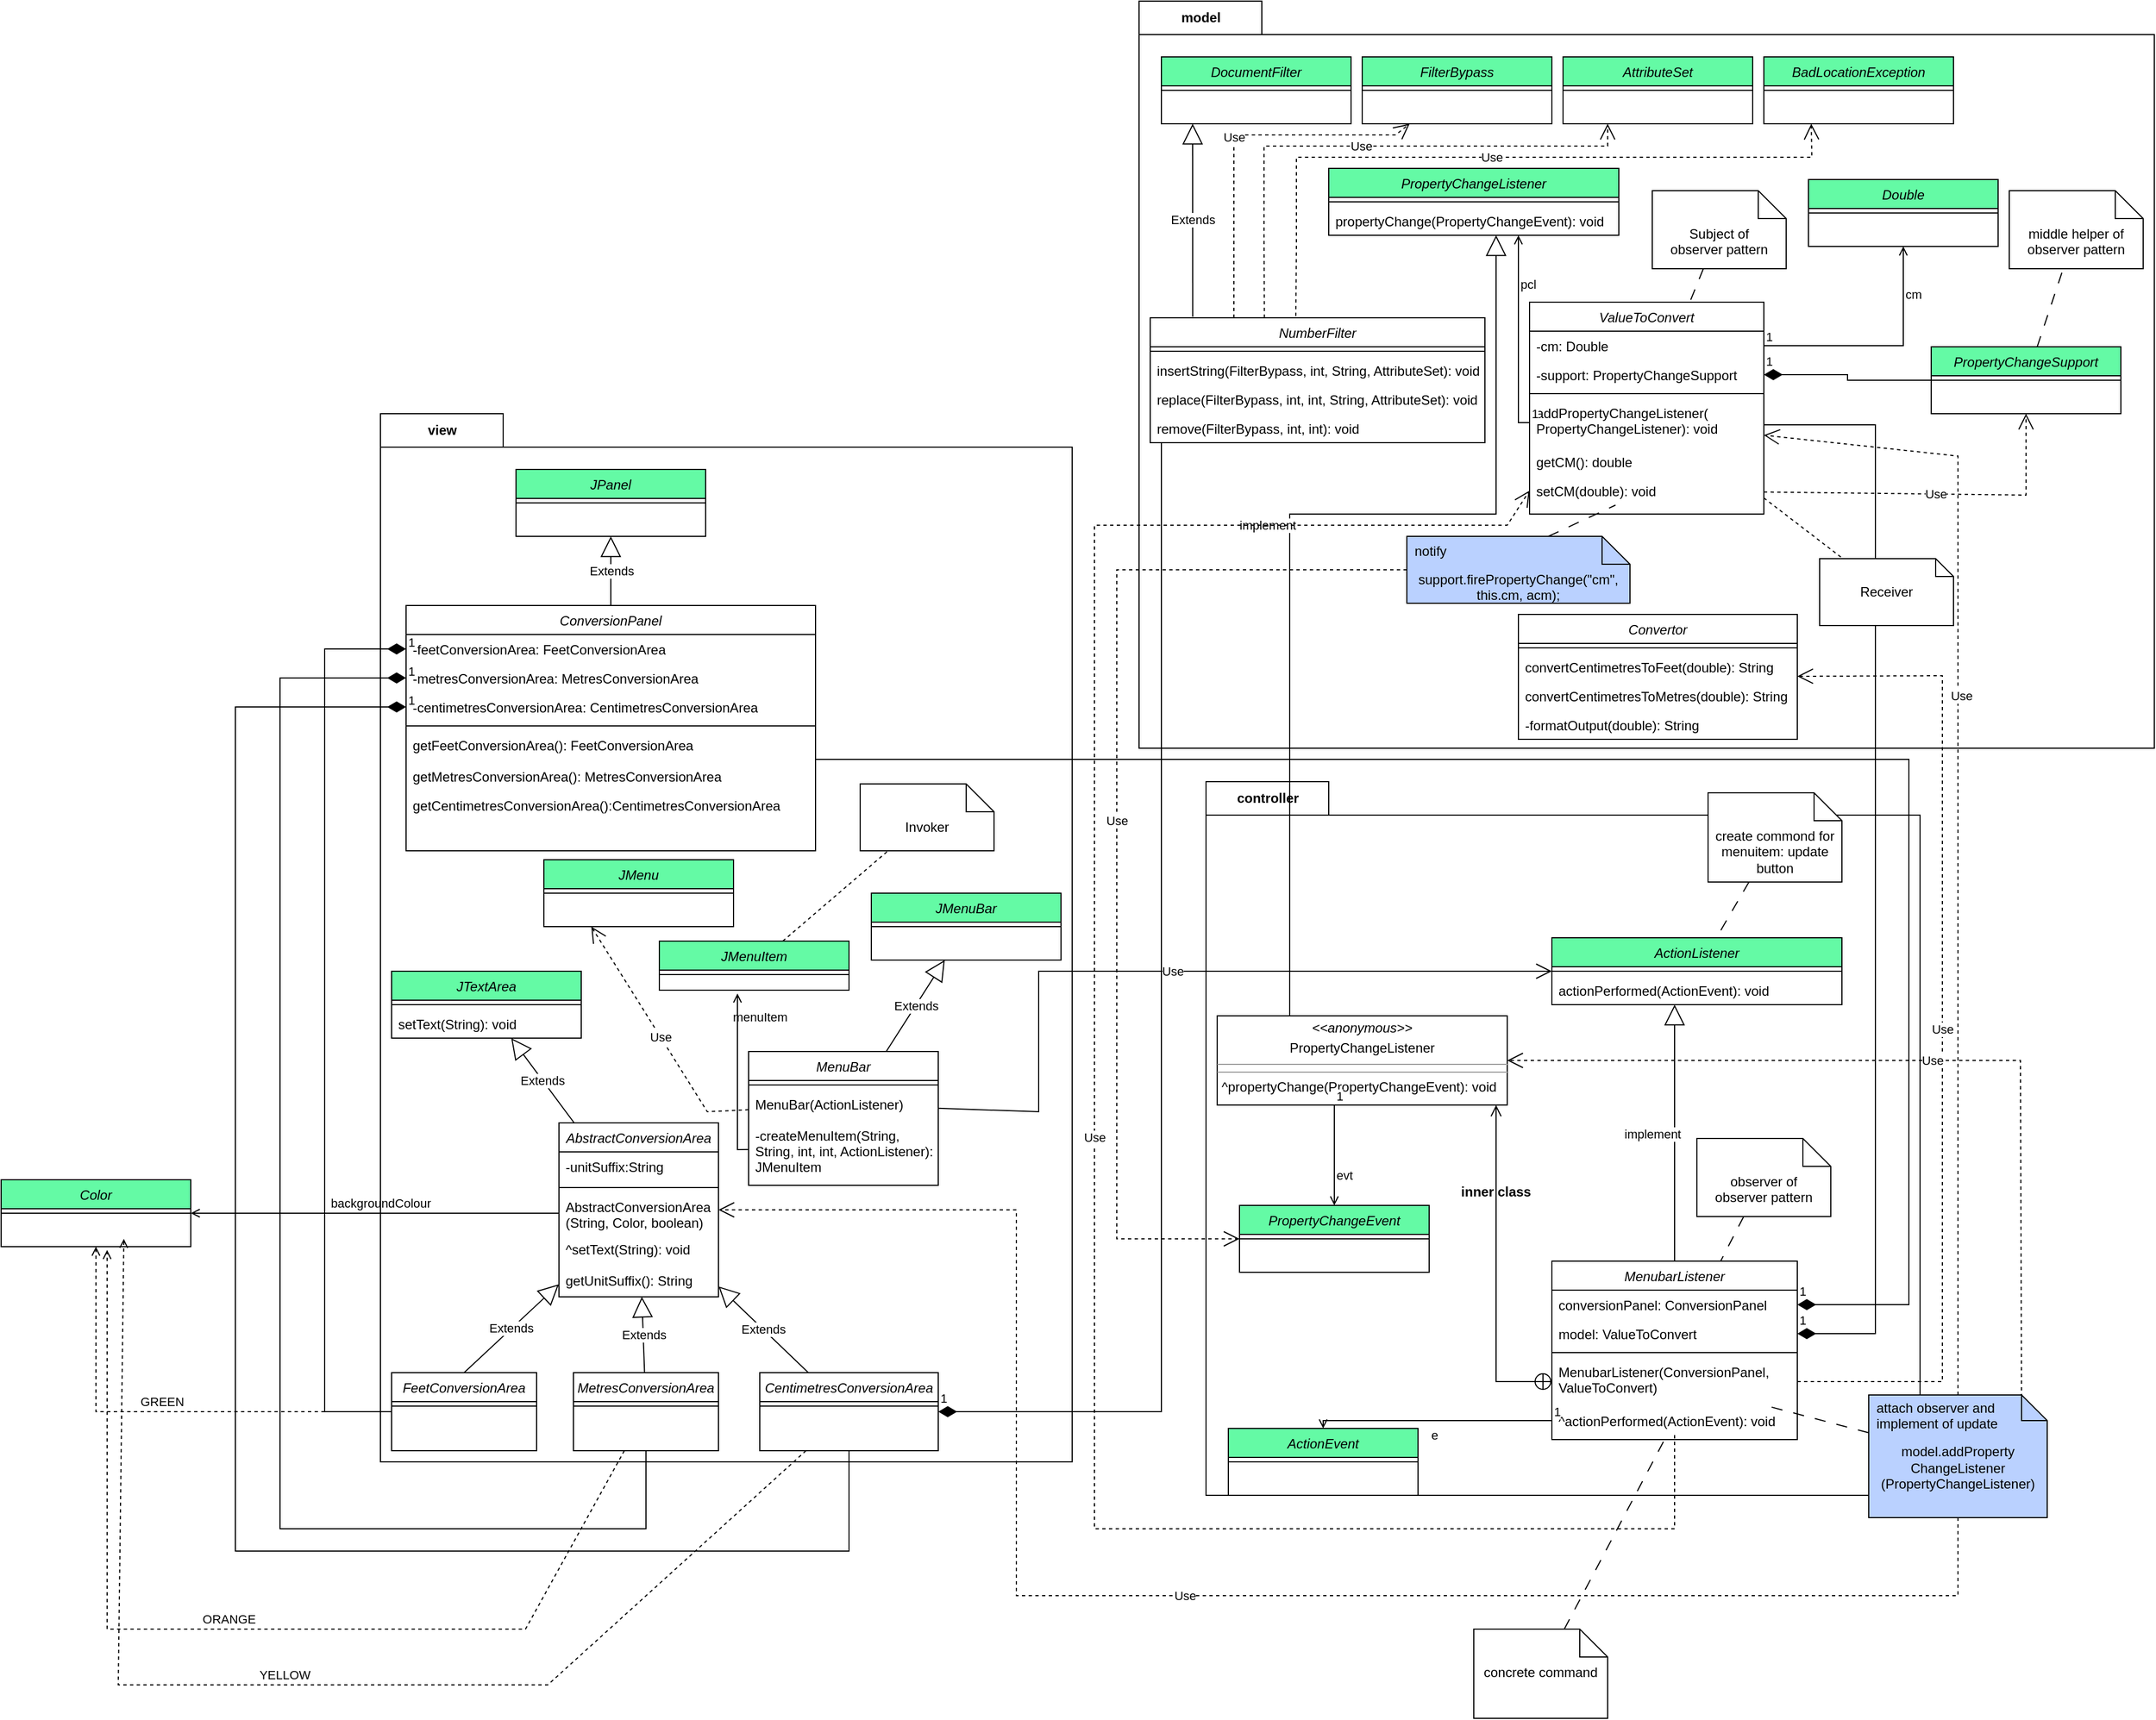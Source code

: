 <mxfile version="15.8.7" type="device"><diagram id="C5RBs43oDa-KdzZeNtuy" name="Page-1"><mxGraphModel dx="5438" dy="2788" grid="1" gridSize="10" guides="1" tooltips="1" connect="1" arrows="1" fold="1" page="1" pageScale="1" pageWidth="827" pageHeight="1169" math="0" shadow="0"><root><mxCell id="WIyWlLk6GJQsqaUBKTNV-0"/><mxCell id="WIyWlLk6GJQsqaUBKTNV-1" parent="WIyWlLk6GJQsqaUBKTNV-0"/><mxCell id="kooswgdBQqadfYtLxxs6-17" value="&lt;div&gt;model&lt;/div&gt;" style="shape=folder;fontStyle=1;tabWidth=110;tabHeight=30;tabPosition=left;html=1;boundedLbl=1;labelInHeader=1;container=0;collapsible=0;recursiveResize=0;" parent="WIyWlLk6GJQsqaUBKTNV-1" vertex="1"><mxGeometry x="-320" y="200" width="910" height="670" as="geometry"/></mxCell><mxCell id="kooswgdBQqadfYtLxxs6-50" value="controller" style="shape=folder;fontStyle=1;tabWidth=110;tabHeight=30;tabPosition=left;html=1;boundedLbl=1;labelInHeader=1;container=1;collapsible=0;recursiveResize=0;" parent="WIyWlLk6GJQsqaUBKTNV-1" vertex="1"><mxGeometry x="-260" y="900" width="640" height="640" as="geometry"/></mxCell><mxCell id="kooswgdBQqadfYtLxxs6-51" value="MenubarListener" style="swimlane;fontStyle=2;align=center;verticalAlign=top;childLayout=stackLayout;horizontal=1;startSize=26;horizontalStack=0;resizeParent=1;resizeLast=0;collapsible=1;marginBottom=0;rounded=0;shadow=0;strokeWidth=1;" parent="kooswgdBQqadfYtLxxs6-50" vertex="1"><mxGeometry x="310" y="430" width="220" height="160" as="geometry"><mxRectangle x="230" y="140" width="160" height="26" as="alternateBounds"/></mxGeometry></mxCell><mxCell id="kooswgdBQqadfYtLxxs6-52" value="conversionPanel: ConversionPanel " style="text;align=left;verticalAlign=top;spacingLeft=4;spacingRight=4;overflow=hidden;rotatable=0;points=[[0,0.5],[1,0.5]];portConstraint=eastwest;" parent="kooswgdBQqadfYtLxxs6-51" vertex="1"><mxGeometry y="26" width="220" height="26" as="geometry"/></mxCell><mxCell id="kooswgdBQqadfYtLxxs6-53" value="model: ValueToConvert" style="text;align=left;verticalAlign=top;spacingLeft=4;spacingRight=4;overflow=hidden;rotatable=0;points=[[0,0.5],[1,0.5]];portConstraint=eastwest;rounded=0;shadow=0;html=0;" parent="kooswgdBQqadfYtLxxs6-51" vertex="1"><mxGeometry y="52" width="220" height="26" as="geometry"/></mxCell><mxCell id="kooswgdBQqadfYtLxxs6-54" value="" style="line;html=1;strokeWidth=1;align=left;verticalAlign=middle;spacingTop=-1;spacingLeft=3;spacingRight=3;rotatable=0;labelPosition=right;points=[];portConstraint=eastwest;" parent="kooswgdBQqadfYtLxxs6-51" vertex="1"><mxGeometry y="78" width="220" height="8" as="geometry"/></mxCell><mxCell id="kooswgdBQqadfYtLxxs6-55" value="MenubarListener(ConversionPanel,&#10;ValueToConvert)" style="text;align=left;verticalAlign=top;spacingLeft=4;spacingRight=4;overflow=hidden;rotatable=0;points=[[0,0.5],[1,0.5]];portConstraint=eastwest;" parent="kooswgdBQqadfYtLxxs6-51" vertex="1"><mxGeometry y="86" width="220" height="44" as="geometry"/></mxCell><mxCell id="kooswgdBQqadfYtLxxs6-56" value="^actionPerformed(ActionEvent): void" style="text;align=left;verticalAlign=top;spacingLeft=4;spacingRight=4;overflow=hidden;rotatable=0;points=[[0,0.5],[1,0.5]];portConstraint=eastwest;" parent="kooswgdBQqadfYtLxxs6-51" vertex="1"><mxGeometry y="130" width="220" height="26" as="geometry"/></mxCell><mxCell id="kooswgdBQqadfYtLxxs6-80" value="" style="endArrow=open;startArrow=circlePlus;endFill=0;startFill=0;endSize=8;html=1;rounded=0;exitX=0;exitY=0.5;exitDx=0;exitDy=0;edgeStyle=orthogonalEdgeStyle" parent="kooswgdBQqadfYtLxxs6-50" source="kooswgdBQqadfYtLxxs6-55" target="kooswgdBQqadfYtLxxs6-81" edge="1"><mxGeometry width="160" relative="1" as="geometry"><mxPoint x="220" y="240" as="sourcePoint"/><mxPoint x="380" y="240" as="targetPoint"/><Array as="points"><mxPoint x="260" y="538"/></Array></mxGeometry></mxCell><mxCell id="kooswgdBQqadfYtLxxs6-81" value="&lt;p style=&quot;margin: 0px ; margin-top: 4px ; text-align: center&quot;&gt;&lt;i&gt;&amp;lt;&amp;lt;anonymous&amp;gt;&amp;gt;&lt;/i&gt;&lt;br&gt;&lt;/p&gt;&lt;p style=&quot;margin: 0px ; margin-top: 4px ; text-align: center&quot;&gt;PropertyChangeListener&lt;/p&gt;&lt;hr size=&quot;1&quot;&gt;&lt;hr size=&quot;1&quot;&gt;&lt;p style=&quot;margin: 0px ; margin-left: 4px&quot;&gt;^propertyChange(PropertyChangeEvent): void&lt;br&gt;&lt;/p&gt;" style="verticalAlign=top;align=left;overflow=fill;fontSize=12;fontFamily=Helvetica;html=1;fillColor=#FFFFFF;" parent="kooswgdBQqadfYtLxxs6-50" vertex="1"><mxGeometry x="10" y="210" width="260" height="80" as="geometry"/></mxCell><mxCell id="kooswgdBQqadfYtLxxs6-84" value="ActionListener" style="swimlane;fontStyle=2;align=center;verticalAlign=top;childLayout=stackLayout;horizontal=1;startSize=26;horizontalStack=0;resizeParent=1;resizeLast=0;collapsible=1;marginBottom=0;rounded=0;shadow=0;strokeWidth=1;fillColor=#64FAA5;" parent="kooswgdBQqadfYtLxxs6-50" vertex="1"><mxGeometry x="310" y="140" width="260" height="60" as="geometry"><mxRectangle x="230" y="140" width="160" height="26" as="alternateBounds"/></mxGeometry></mxCell><mxCell id="kooswgdBQqadfYtLxxs6-85" value="" style="line;html=1;strokeWidth=1;align=left;verticalAlign=middle;spacingTop=-1;spacingLeft=3;spacingRight=3;rotatable=0;labelPosition=right;points=[];portConstraint=eastwest;" parent="kooswgdBQqadfYtLxxs6-84" vertex="1"><mxGeometry y="26" width="260" height="8" as="geometry"/></mxCell><mxCell id="kooswgdBQqadfYtLxxs6-86" value="actionPerformed(ActionEvent): void" style="text;strokeColor=none;fillColor=none;align=left;verticalAlign=top;spacingLeft=4;spacingRight=4;overflow=hidden;rotatable=0;points=[[0,0.5],[1,0.5]];portConstraint=eastwest;" parent="kooswgdBQqadfYtLxxs6-84" vertex="1"><mxGeometry y="34" width="260" height="26" as="geometry"/></mxCell><mxCell id="kooswgdBQqadfYtLxxs6-87" value="implement" style="endArrow=block;endSize=16;endFill=0;html=1;rounded=0;edgeStyle=orthogonalEdgeStyle;" parent="kooswgdBQqadfYtLxxs6-50" source="kooswgdBQqadfYtLxxs6-51" target="kooswgdBQqadfYtLxxs6-84" edge="1"><mxGeometry x="-0.005" y="20" width="160" relative="1" as="geometry"><mxPoint x="165" y="220" as="sourcePoint"/><mxPoint x="165" y="-470" as="targetPoint"/><Array as="points"><mxPoint x="420" y="350"/><mxPoint x="420" y="350"/></Array><mxPoint as="offset"/></mxGeometry></mxCell><mxCell id="kooswgdBQqadfYtLxxs6-88" value="PropertyChangeEvent" style="swimlane;fontStyle=2;align=center;verticalAlign=top;childLayout=stackLayout;horizontal=1;startSize=26;horizontalStack=0;resizeParent=1;resizeLast=0;collapsible=1;marginBottom=0;rounded=0;shadow=0;strokeWidth=1;fillColor=#64FAA5;" parent="kooswgdBQqadfYtLxxs6-50" vertex="1"><mxGeometry x="30" y="380" width="170" height="60" as="geometry"><mxRectangle x="230" y="140" width="160" height="26" as="alternateBounds"/></mxGeometry></mxCell><mxCell id="kooswgdBQqadfYtLxxs6-89" value="" style="line;html=1;strokeWidth=1;align=left;verticalAlign=middle;spacingTop=-1;spacingLeft=3;spacingRight=3;rotatable=0;labelPosition=right;points=[];portConstraint=eastwest;" parent="kooswgdBQqadfYtLxxs6-88" vertex="1"><mxGeometry y="26" width="170" height="8" as="geometry"/></mxCell><mxCell id="kooswgdBQqadfYtLxxs6-90" value="ActionEvent" style="swimlane;fontStyle=2;align=center;verticalAlign=top;childLayout=stackLayout;horizontal=1;startSize=26;horizontalStack=0;resizeParent=1;resizeLast=0;collapsible=1;marginBottom=0;rounded=0;shadow=0;strokeWidth=1;fillColor=#64FAA5;" parent="kooswgdBQqadfYtLxxs6-50" vertex="1"><mxGeometry x="20" y="580" width="170" height="60" as="geometry"><mxRectangle x="230" y="140" width="160" height="26" as="alternateBounds"/></mxGeometry></mxCell><mxCell id="kooswgdBQqadfYtLxxs6-91" value="" style="line;html=1;strokeWidth=1;align=left;verticalAlign=middle;spacingTop=-1;spacingLeft=3;spacingRight=3;rotatable=0;labelPosition=right;points=[];portConstraint=eastwest;" parent="kooswgdBQqadfYtLxxs6-90" vertex="1"><mxGeometry y="26" width="170" height="8" as="geometry"/></mxCell><mxCell id="kooswgdBQqadfYtLxxs6-92" value="evt" style="endArrow=open;endFill=1;html=1;edgeStyle=orthogonalEdgeStyle;align=left;verticalAlign=top;rounded=0;" parent="kooswgdBQqadfYtLxxs6-50" source="kooswgdBQqadfYtLxxs6-81" target="kooswgdBQqadfYtLxxs6-88" edge="1"><mxGeometry x="0.111" relative="1" as="geometry"><mxPoint x="260" y="420" as="sourcePoint"/><mxPoint x="385" y="310" as="targetPoint"/><Array as="points"><mxPoint x="115" y="330"/><mxPoint x="115" y="330"/></Array><mxPoint as="offset"/></mxGeometry></mxCell><mxCell id="kooswgdBQqadfYtLxxs6-93" value="1" style="edgeLabel;resizable=0;html=1;align=left;verticalAlign=bottom;" parent="kooswgdBQqadfYtLxxs6-92" connectable="0" vertex="1"><mxGeometry x="-1" relative="1" as="geometry"/></mxCell><mxCell id="kooswgdBQqadfYtLxxs6-97" value="e" style="endArrow=open;endFill=1;html=1;edgeStyle=orthogonalEdgeStyle;align=left;verticalAlign=top;rounded=0;" parent="kooswgdBQqadfYtLxxs6-50" source="kooswgdBQqadfYtLxxs6-56" target="kooswgdBQqadfYtLxxs6-90" edge="1"><mxGeometry x="0.038" relative="1" as="geometry"><mxPoint x="-20" y="1420" as="sourcePoint"/><mxPoint x="-180" y="1340" as="targetPoint"/><Array as="points"><mxPoint x="200" y="573"/><mxPoint x="200" y="573"/></Array><mxPoint as="offset"/></mxGeometry></mxCell><mxCell id="kooswgdBQqadfYtLxxs6-98" value="1" style="edgeLabel;resizable=0;html=1;align=left;verticalAlign=bottom;" parent="kooswgdBQqadfYtLxxs6-97" connectable="0" vertex="1"><mxGeometry x="-1" relative="1" as="geometry"/></mxCell><mxCell id="yVPjUnsrIESnqmGEUc69-17" value="inner class" style="text;align=center;fontStyle=1;verticalAlign=middle;spacingLeft=3;spacingRight=3;strokeColor=none;rotatable=0;points=[[0,0.5],[1,0.5]];portConstraint=eastwest;" parent="kooswgdBQqadfYtLxxs6-50" vertex="1"><mxGeometry x="220" y="354" width="80" height="26" as="geometry"/></mxCell><mxCell id="yVPjUnsrIESnqmGEUc69-21" value="observer of &lt;br&gt;observer pattern" style="shape=note2;boundedLbl=1;whiteSpace=wrap;html=1;size=25;verticalAlign=top;align=center;" parent="kooswgdBQqadfYtLxxs6-50" vertex="1"><mxGeometry x="440" y="320" width="120" height="70" as="geometry"/></mxCell><mxCell id="yVPjUnsrIESnqmGEUc69-22" value="" style="endArrow=none;startArrow=none;endFill=0;startFill=0;endSize=8;html=1;verticalAlign=bottom;dashed=1;labelBackgroundColor=none;dashPattern=10 10;rounded=0;" parent="kooswgdBQqadfYtLxxs6-50" source="yVPjUnsrIESnqmGEUc69-21" target="kooswgdBQqadfYtLxxs6-51" edge="1"><mxGeometry x="-0.374" y="-17" width="160" relative="1" as="geometry"><mxPoint x="604" y="593.898" as="sourcePoint"/><mxPoint x="513.403" y="570" as="targetPoint"/><mxPoint as="offset"/></mxGeometry></mxCell><mxCell id="yVPjUnsrIESnqmGEUc69-27" value="&lt;div&gt;create commond for&lt;/div&gt;&lt;div&gt;menuitem: update button&lt;br&gt;&lt;/div&gt;" style="shape=note2;boundedLbl=1;whiteSpace=wrap;html=1;size=25;verticalAlign=top;align=center;" parent="kooswgdBQqadfYtLxxs6-50" vertex="1"><mxGeometry x="450" y="10" width="120" height="80" as="geometry"/></mxCell><mxCell id="yVPjUnsrIESnqmGEUc69-28" value="" style="endArrow=none;startArrow=none;endFill=0;startFill=0;endSize=8;html=1;verticalAlign=bottom;dashed=1;labelBackgroundColor=none;dashPattern=10 10;rounded=0;" parent="kooswgdBQqadfYtLxxs6-50" source="yVPjUnsrIESnqmGEUc69-27" target="kooswgdBQqadfYtLxxs6-84" edge="1"><mxGeometry x="-0.374" y="-17" width="160" relative="1" as="geometry"><mxPoint x="231.935" y="1300" as="sourcePoint"/><mxPoint x="211.29" y="1340" as="targetPoint"/><mxPoint as="offset"/></mxGeometry></mxCell><mxCell id="kooswgdBQqadfYtLxxs6-78" value="1" style="endArrow=none;html=1;endSize=12;startArrow=diamondThin;startSize=14;startFill=1;edgeStyle=orthogonalEdgeStyle;align=left;verticalAlign=bottom;rounded=0;" parent="WIyWlLk6GJQsqaUBKTNV-1" source="kooswgdBQqadfYtLxxs6-53" target="kooswgdBQqadfYtLxxs6-18" edge="1"><mxGeometry x="-1" y="3" relative="1" as="geometry"><mxPoint x="-110" y="855" as="sourcePoint"/><mxPoint x="40" y="855" as="targetPoint"/><Array as="points"><mxPoint x="340" y="1395"/><mxPoint x="340" y="580"/></Array></mxGeometry></mxCell><mxCell id="kooswgdBQqadfYtLxxs6-83" value="implement" style="endArrow=block;endSize=16;endFill=0;html=1;rounded=0;edgeStyle=orthogonalEdgeStyle;" parent="WIyWlLk6GJQsqaUBKTNV-1" source="kooswgdBQqadfYtLxxs6-81" target="kooswgdBQqadfYtLxxs6-82" edge="1"><mxGeometry x="-0.005" y="20" width="160" relative="1" as="geometry"><mxPoint x="-80" y="1110" as="sourcePoint"/><mxPoint x="80" y="1110" as="targetPoint"/><Array as="points"><mxPoint x="-185" y="660"/><mxPoint y="660"/></Array><mxPoint as="offset"/></mxGeometry></mxCell><mxCell id="kooswgdBQqadfYtLxxs6-99" value="Use" style="endArrow=open;endSize=12;dashed=1;html=1;rounded=0;" parent="WIyWlLk6GJQsqaUBKTNV-1" source="kooswgdBQqadfYtLxxs6-118" target="kooswgdBQqadfYtLxxs6-22" edge="1"><mxGeometry x="0.233" y="-3" width="160" relative="1" as="geometry"><mxPoint x="414" y="1450" as="sourcePoint"/><mxPoint x="-20" y="1250" as="targetPoint"/><Array as="points"><mxPoint x="414" y="1410"/><mxPoint x="414" y="608"/></Array><mxPoint as="offset"/></mxGeometry></mxCell><mxCell id="kooswgdBQqadfYtLxxs6-101" value="Use" style="endArrow=open;endSize=12;dashed=1;html=1;rounded=0;" parent="WIyWlLk6GJQsqaUBKTNV-1" source="kooswgdBQqadfYtLxxs6-55" target="kooswgdBQqadfYtLxxs6-24" edge="1"><mxGeometry width="160" relative="1" as="geometry"><mxPoint x="30" y="950" as="sourcePoint"/><mxPoint x="190" y="950" as="targetPoint"/><Array as="points"><mxPoint x="400" y="1438"/><mxPoint x="400" y="1120"/><mxPoint x="400" y="805"/></Array></mxGeometry></mxCell><mxCell id="kooswgdBQqadfYtLxxs6-109" value="Use" style="endArrow=open;endSize=12;dashed=1;html=1;rounded=0;" parent="WIyWlLk6GJQsqaUBKTNV-1" source="kooswgdBQqadfYtLxxs6-115" target="kooswgdBQqadfYtLxxs6-88" edge="1"><mxGeometry width="160" relative="1" as="geometry"><mxPoint x="-180" y="710" as="sourcePoint"/><mxPoint x="60" y="950" as="targetPoint"/><Array as="points"><mxPoint x="-340" y="710"/><mxPoint x="-340" y="1010"/><mxPoint x="-340" y="1310"/></Array></mxGeometry></mxCell><mxCell id="kooswgdBQqadfYtLxxs6-113" value="" style="endArrow=none;startArrow=none;endFill=0;startFill=0;endSize=8;html=1;verticalAlign=bottom;dashed=1;labelBackgroundColor=none;dashPattern=10 10;rounded=0;" parent="WIyWlLk6GJQsqaUBKTNV-1" source="kooswgdBQqadfYtLxxs6-118" target="kooswgdBQqadfYtLxxs6-55" edge="1"><mxGeometry x="-0.374" y="-17" width="160" relative="1" as="geometry"><mxPoint x="334" y="1482.222" as="sourcePoint"/><mxPoint x="180" y="1210" as="targetPoint"/><mxPoint as="offset"/></mxGeometry></mxCell><mxCell id="kooswgdBQqadfYtLxxs6-114" value="Use" style="endArrow=open;endSize=12;dashed=1;html=1;rounded=0;exitX=0.856;exitY=0.04;exitDx=0;exitDy=0;exitPerimeter=0;" parent="WIyWlLk6GJQsqaUBKTNV-1" source="kooswgdBQqadfYtLxxs6-119" target="kooswgdBQqadfYtLxxs6-81" edge="1"><mxGeometry width="160" relative="1" as="geometry"><mxPoint x="469" y="1450" as="sourcePoint"/><mxPoint x="180" y="1210" as="targetPoint"/><Array as="points"><mxPoint x="470" y="1150"/></Array></mxGeometry></mxCell><mxCell id="kooswgdBQqadfYtLxxs6-118" value="&lt;div&gt;&lt;br&gt;&lt;/div&gt;&lt;div&gt;model.addProperty&lt;/div&gt;&lt;div&gt;ChangeListener&lt;/div&gt;(PropertyChangeListener)" style="shape=note2;boundedLbl=1;whiteSpace=wrap;html=1;size=23;verticalAlign=top;align=center;fillColor=#BAD1FF;" parent="WIyWlLk6GJQsqaUBKTNV-1" vertex="1"><mxGeometry x="334" y="1450" width="160" height="110" as="geometry"/></mxCell><mxCell id="kooswgdBQqadfYtLxxs6-119" value="attach observer and &#10;implement of update&#10;" style="resizeWidth=1;part=1;strokeColor=none;fillColor=none;align=left;spacingLeft=5;" parent="kooswgdBQqadfYtLxxs6-118" vertex="1"><mxGeometry width="160" height="50" relative="1" as="geometry"/></mxCell><mxCell id="kooswgdBQqadfYtLxxs6-124" value="&lt;div&gt;view&lt;/div&gt;" style="shape=folder;fontStyle=1;tabWidth=110;tabHeight=30;tabPosition=left;html=1;boundedLbl=1;labelInHeader=1;container=1;collapsible=0;recursiveResize=0;fillColor=#FFFFFF;" parent="WIyWlLk6GJQsqaUBKTNV-1" vertex="1"><mxGeometry x="-1000" y="570" width="620" height="940" as="geometry"/></mxCell><mxCell id="kooswgdBQqadfYtLxxs6-126" value="ConversionPanel" style="swimlane;fontStyle=2;align=center;verticalAlign=top;childLayout=stackLayout;horizontal=1;startSize=26;horizontalStack=0;resizeParent=1;resizeLast=0;collapsible=1;marginBottom=0;rounded=0;shadow=0;strokeWidth=1;" parent="kooswgdBQqadfYtLxxs6-124" vertex="1"><mxGeometry x="23" y="172" width="367" height="220" as="geometry"><mxRectangle x="230" y="140" width="160" height="26" as="alternateBounds"/></mxGeometry></mxCell><mxCell id="kooswgdBQqadfYtLxxs6-127" value="-feetConversionArea: FeetConversionArea " style="text;align=left;verticalAlign=top;spacingLeft=4;spacingRight=4;overflow=hidden;rotatable=0;points=[[0,0.5],[1,0.5]];portConstraint=eastwest;" parent="kooswgdBQqadfYtLxxs6-126" vertex="1"><mxGeometry y="26" width="367" height="26" as="geometry"/></mxCell><mxCell id="kooswgdBQqadfYtLxxs6-128" value="-metresConversionArea: MetresConversionArea" style="text;align=left;verticalAlign=top;spacingLeft=4;spacingRight=4;overflow=hidden;rotatable=0;points=[[0,0.5],[1,0.5]];portConstraint=eastwest;rounded=0;shadow=0;html=0;" parent="kooswgdBQqadfYtLxxs6-126" vertex="1"><mxGeometry y="52" width="367" height="26" as="geometry"/></mxCell><mxCell id="kooswgdBQqadfYtLxxs6-132" value="-centimetresConversionArea: CentimetresConversionArea" style="text;align=left;verticalAlign=top;spacingLeft=4;spacingRight=4;overflow=hidden;rotatable=0;points=[[0,0.5],[1,0.5]];portConstraint=eastwest;rounded=0;shadow=0;html=0;" parent="kooswgdBQqadfYtLxxs6-126" vertex="1"><mxGeometry y="78" width="367" height="26" as="geometry"/></mxCell><mxCell id="kooswgdBQqadfYtLxxs6-129" value="" style="line;html=1;strokeWidth=1;align=left;verticalAlign=middle;spacingTop=-1;spacingLeft=3;spacingRight=3;rotatable=0;labelPosition=right;points=[];portConstraint=eastwest;" parent="kooswgdBQqadfYtLxxs6-126" vertex="1"><mxGeometry y="104" width="367" height="8" as="geometry"/></mxCell><mxCell id="kooswgdBQqadfYtLxxs6-130" value="getFeetConversionArea(): FeetConversionArea" style="text;align=left;verticalAlign=top;spacingLeft=4;spacingRight=4;overflow=hidden;rotatable=0;points=[[0,0.5],[1,0.5]];portConstraint=eastwest;" parent="kooswgdBQqadfYtLxxs6-126" vertex="1"><mxGeometry y="112" width="367" height="28" as="geometry"/></mxCell><mxCell id="kooswgdBQqadfYtLxxs6-131" value="getMetresConversionArea(): MetresConversionArea" style="text;align=left;verticalAlign=top;spacingLeft=4;spacingRight=4;overflow=hidden;rotatable=0;points=[[0,0.5],[1,0.5]];portConstraint=eastwest;" parent="kooswgdBQqadfYtLxxs6-126" vertex="1"><mxGeometry y="140" width="367" height="26" as="geometry"/></mxCell><mxCell id="kooswgdBQqadfYtLxxs6-133" value="getCentimetresConversionArea():CentimetresConversionArea" style="text;align=left;verticalAlign=top;spacingLeft=4;spacingRight=4;overflow=hidden;rotatable=0;points=[[0,0.5],[1,0.5]];portConstraint=eastwest;" parent="kooswgdBQqadfYtLxxs6-126" vertex="1"><mxGeometry y="166" width="367" height="26" as="geometry"/></mxCell><mxCell id="kooswgdBQqadfYtLxxs6-134" value="JPanel" style="swimlane;fontStyle=2;align=center;verticalAlign=top;childLayout=stackLayout;horizontal=1;startSize=26;horizontalStack=0;resizeParent=1;resizeLast=0;collapsible=1;marginBottom=0;rounded=0;shadow=0;strokeWidth=1;fillColor=#64FAA5;" parent="kooswgdBQqadfYtLxxs6-124" vertex="1"><mxGeometry x="121.5" y="50" width="170" height="60" as="geometry"><mxRectangle x="230" y="140" width="160" height="26" as="alternateBounds"/></mxGeometry></mxCell><mxCell id="kooswgdBQqadfYtLxxs6-135" value="" style="line;html=1;strokeWidth=1;align=left;verticalAlign=middle;spacingTop=-1;spacingLeft=3;spacingRight=3;rotatable=0;labelPosition=right;points=[];portConstraint=eastwest;" parent="kooswgdBQqadfYtLxxs6-134" vertex="1"><mxGeometry y="26" width="170" height="8" as="geometry"/></mxCell><mxCell id="kooswgdBQqadfYtLxxs6-136" value="Extends" style="endArrow=block;endSize=16;endFill=0;html=1;rounded=0;" parent="kooswgdBQqadfYtLxxs6-124" source="kooswgdBQqadfYtLxxs6-126" target="kooswgdBQqadfYtLxxs6-134" edge="1"><mxGeometry width="160" relative="1" as="geometry"><mxPoint x="290" y="430" as="sourcePoint"/><mxPoint x="450" y="430" as="targetPoint"/></mxGeometry></mxCell><mxCell id="kooswgdBQqadfYtLxxs6-167" value="Extends" style="endArrow=block;endSize=16;endFill=0;html=1;rounded=0;exitX=0.5;exitY=0;exitDx=0;exitDy=0;" parent="kooswgdBQqadfYtLxxs6-124" source="kooswgdBQqadfYtLxxs6-178" target="kooswgdBQqadfYtLxxs6-174" edge="1"><mxGeometry width="160" relative="1" as="geometry"><mxPoint x="117.5" y="660" as="sourcePoint"/><mxPoint x="214.714" y="560" as="targetPoint"/></mxGeometry></mxCell><mxCell id="kooswgdBQqadfYtLxxs6-178" value="FeetConversionArea" style="swimlane;fontStyle=2;align=center;verticalAlign=top;childLayout=stackLayout;horizontal=1;startSize=26;horizontalStack=0;resizeParent=1;resizeLast=0;collapsible=1;marginBottom=0;rounded=0;shadow=0;strokeWidth=1;" parent="kooswgdBQqadfYtLxxs6-124" vertex="1"><mxGeometry x="10" y="860" width="130" height="70" as="geometry"><mxRectangle x="230" y="140" width="160" height="26" as="alternateBounds"/></mxGeometry></mxCell><mxCell id="kooswgdBQqadfYtLxxs6-179" value="" style="line;html=1;strokeWidth=1;align=left;verticalAlign=middle;spacingTop=-1;spacingLeft=3;spacingRight=3;rotatable=0;labelPosition=right;points=[];portConstraint=eastwest;" parent="kooswgdBQqadfYtLxxs6-178" vertex="1"><mxGeometry y="26" width="130" height="8" as="geometry"/></mxCell><mxCell id="kooswgdBQqadfYtLxxs6-180" value="MetresConversionArea" style="swimlane;fontStyle=2;align=center;verticalAlign=top;childLayout=stackLayout;horizontal=1;startSize=26;horizontalStack=0;resizeParent=1;resizeLast=0;collapsible=1;marginBottom=0;rounded=0;shadow=0;strokeWidth=1;" parent="kooswgdBQqadfYtLxxs6-124" vertex="1"><mxGeometry x="173" y="860" width="130" height="70" as="geometry"><mxRectangle x="230" y="140" width="160" height="26" as="alternateBounds"/></mxGeometry></mxCell><mxCell id="kooswgdBQqadfYtLxxs6-181" value="" style="line;html=1;strokeWidth=1;align=left;verticalAlign=middle;spacingTop=-1;spacingLeft=3;spacingRight=3;rotatable=0;labelPosition=right;points=[];portConstraint=eastwest;" parent="kooswgdBQqadfYtLxxs6-180" vertex="1"><mxGeometry y="26" width="130" height="8" as="geometry"/></mxCell><mxCell id="kooswgdBQqadfYtLxxs6-182" value="CentimetresConversionArea" style="swimlane;fontStyle=2;align=center;verticalAlign=top;childLayout=stackLayout;horizontal=1;startSize=26;horizontalStack=0;resizeParent=1;resizeLast=0;collapsible=1;marginBottom=0;rounded=0;shadow=0;strokeWidth=1;" parent="kooswgdBQqadfYtLxxs6-124" vertex="1"><mxGeometry x="340" y="860" width="160" height="70" as="geometry"><mxRectangle x="230" y="140" width="160" height="26" as="alternateBounds"/></mxGeometry></mxCell><mxCell id="kooswgdBQqadfYtLxxs6-183" value="" style="line;html=1;strokeWidth=1;align=left;verticalAlign=middle;spacingTop=-1;spacingLeft=3;spacingRight=3;rotatable=0;labelPosition=right;points=[];portConstraint=eastwest;" parent="kooswgdBQqadfYtLxxs6-182" vertex="1"><mxGeometry y="26" width="160" height="8" as="geometry"/></mxCell><mxCell id="kooswgdBQqadfYtLxxs6-184" value="Extends" style="endArrow=block;endSize=16;endFill=0;html=1;rounded=0;" parent="kooswgdBQqadfYtLxxs6-124" source="kooswgdBQqadfYtLxxs6-182" target="kooswgdBQqadfYtLxxs6-174" edge="1"><mxGeometry width="160" relative="1" as="geometry"><mxPoint x="1370" y="80" as="sourcePoint"/><mxPoint x="1370" y="-20" as="targetPoint"/></mxGeometry></mxCell><mxCell id="kooswgdBQqadfYtLxxs6-185" value="Extends" style="endArrow=block;endSize=16;endFill=0;html=1;rounded=0;" parent="kooswgdBQqadfYtLxxs6-124" source="kooswgdBQqadfYtLxxs6-180" target="kooswgdBQqadfYtLxxs6-174" edge="1"><mxGeometry width="160" relative="1" as="geometry"><mxPoint x="1197.83" y="110" as="sourcePoint"/><mxPoint x="1278.163" y="10" as="targetPoint"/></mxGeometry></mxCell><mxCell id="kooswgdBQqadfYtLxxs6-174" value="AbstractConversionArea" style="swimlane;fontStyle=2;align=center;verticalAlign=top;childLayout=stackLayout;horizontal=1;startSize=26;horizontalStack=0;resizeParent=1;resizeLast=0;collapsible=1;marginBottom=0;rounded=0;shadow=0;strokeWidth=1;" parent="kooswgdBQqadfYtLxxs6-124" vertex="1"><mxGeometry x="160" y="636" width="143" height="156" as="geometry"><mxRectangle x="230" y="140" width="160" height="26" as="alternateBounds"/></mxGeometry></mxCell><mxCell id="kooswgdBQqadfYtLxxs6-175" value="-unitSuffix:String" style="text;align=left;verticalAlign=top;spacingLeft=4;spacingRight=4;overflow=hidden;rotatable=0;points=[[0,0.5],[1,0.5]];portConstraint=eastwest;" parent="kooswgdBQqadfYtLxxs6-174" vertex="1"><mxGeometry y="26" width="143" height="28" as="geometry"/></mxCell><mxCell id="kooswgdBQqadfYtLxxs6-176" value="" style="line;html=1;strokeWidth=1;align=left;verticalAlign=middle;spacingTop=-1;spacingLeft=3;spacingRight=3;rotatable=0;labelPosition=right;points=[];portConstraint=eastwest;" parent="kooswgdBQqadfYtLxxs6-174" vertex="1"><mxGeometry y="54" width="143" height="8" as="geometry"/></mxCell><mxCell id="kooswgdBQqadfYtLxxs6-177" value="AbstractConversionArea&#10;(String, Color, boolean)" style="text;align=left;verticalAlign=top;spacingLeft=4;spacingRight=4;overflow=hidden;rotatable=0;points=[[0,0.5],[1,0.5]];portConstraint=eastwest;" parent="kooswgdBQqadfYtLxxs6-174" vertex="1"><mxGeometry y="62" width="143" height="38" as="geometry"/></mxCell><mxCell id="yVPjUnsrIESnqmGEUc69-4" value="^setText(String): void" style="text;align=left;verticalAlign=top;spacingLeft=4;spacingRight=4;overflow=hidden;rotatable=0;points=[[0,0.5],[1,0.5]];portConstraint=eastwest;" parent="kooswgdBQqadfYtLxxs6-174" vertex="1"><mxGeometry y="100" width="143" height="28" as="geometry"/></mxCell><mxCell id="yVPjUnsrIESnqmGEUc69-5" value="getUnitSuffix(): String" style="text;align=left;verticalAlign=top;spacingLeft=4;spacingRight=4;overflow=hidden;rotatable=0;points=[[0,0.5],[1,0.5]];portConstraint=eastwest;" parent="kooswgdBQqadfYtLxxs6-174" vertex="1"><mxGeometry y="128" width="143" height="28" as="geometry"/></mxCell><mxCell id="kooswgdBQqadfYtLxxs6-187" value="JTextArea" style="swimlane;fontStyle=2;align=center;verticalAlign=top;childLayout=stackLayout;horizontal=1;startSize=26;horizontalStack=0;resizeParent=1;resizeLast=0;collapsible=1;marginBottom=0;rounded=0;shadow=0;strokeWidth=1;fillColor=#64FAA5;" parent="kooswgdBQqadfYtLxxs6-124" vertex="1"><mxGeometry x="10" y="500" width="170" height="60" as="geometry"><mxRectangle x="230" y="140" width="160" height="26" as="alternateBounds"/></mxGeometry></mxCell><mxCell id="kooswgdBQqadfYtLxxs6-188" value="" style="line;html=1;strokeWidth=1;align=left;verticalAlign=middle;spacingTop=-1;spacingLeft=3;spacingRight=3;rotatable=0;labelPosition=right;points=[];portConstraint=eastwest;" parent="kooswgdBQqadfYtLxxs6-187" vertex="1"><mxGeometry y="26" width="170" height="8" as="geometry"/></mxCell><mxCell id="kooswgdBQqadfYtLxxs6-190" value="setText(String): void" style="text;strokeColor=none;fillColor=none;align=left;verticalAlign=top;spacingLeft=4;spacingRight=4;overflow=hidden;rotatable=0;points=[[0,0.5],[1,0.5]];portConstraint=eastwest;" parent="kooswgdBQqadfYtLxxs6-187" vertex="1"><mxGeometry y="34" width="170" height="26" as="geometry"/></mxCell><mxCell id="kooswgdBQqadfYtLxxs6-189" value="Extends" style="endArrow=block;endSize=16;endFill=0;html=1;rounded=0;" parent="kooswgdBQqadfYtLxxs6-124" source="kooswgdBQqadfYtLxxs6-174" target="kooswgdBQqadfYtLxxs6-187" edge="1"><mxGeometry width="160" relative="1" as="geometry"><mxPoint x="230" y="600" as="sourcePoint"/><mxPoint x="390" y="600" as="targetPoint"/></mxGeometry></mxCell><mxCell id="kooswgdBQqadfYtLxxs6-191" value="MenuBar" style="swimlane;fontStyle=2;align=center;verticalAlign=top;childLayout=stackLayout;horizontal=1;startSize=26;horizontalStack=0;resizeParent=1;resizeLast=0;collapsible=1;marginBottom=0;rounded=0;shadow=0;strokeWidth=1;" parent="kooswgdBQqadfYtLxxs6-124" vertex="1"><mxGeometry x="330" y="572" width="170" height="120" as="geometry"><mxRectangle x="230" y="140" width="160" height="26" as="alternateBounds"/></mxGeometry></mxCell><mxCell id="kooswgdBQqadfYtLxxs6-193" value="" style="line;html=1;strokeWidth=1;align=left;verticalAlign=middle;spacingTop=-1;spacingLeft=3;spacingRight=3;rotatable=0;labelPosition=right;points=[];portConstraint=eastwest;" parent="kooswgdBQqadfYtLxxs6-191" vertex="1"><mxGeometry y="26" width="170" height="8" as="geometry"/></mxCell><mxCell id="kooswgdBQqadfYtLxxs6-194" value="MenuBar(ActionListener)" style="text;align=left;verticalAlign=top;spacingLeft=4;spacingRight=4;overflow=hidden;rotatable=0;points=[[0,0.5],[1,0.5]];portConstraint=eastwest;" parent="kooswgdBQqadfYtLxxs6-191" vertex="1"><mxGeometry y="34" width="170" height="28" as="geometry"/></mxCell><mxCell id="yVPjUnsrIESnqmGEUc69-0" value="-createMenuItem(String,&#10; String, int, int, ActionListener):&#10;JMenuItem" style="text;align=left;verticalAlign=top;spacingLeft=4;spacingRight=4;overflow=hidden;rotatable=0;points=[[0,0.5],[1,0.5]];portConstraint=eastwest;" parent="kooswgdBQqadfYtLxxs6-191" vertex="1"><mxGeometry y="62" width="170" height="50" as="geometry"/></mxCell><mxCell id="kooswgdBQqadfYtLxxs6-195" value="JMenuBar" style="swimlane;fontStyle=2;align=center;verticalAlign=top;childLayout=stackLayout;horizontal=1;startSize=26;horizontalStack=0;resizeParent=1;resizeLast=0;collapsible=1;marginBottom=0;rounded=0;shadow=0;strokeWidth=1;fillColor=#64FAA5;" parent="kooswgdBQqadfYtLxxs6-124" vertex="1"><mxGeometry x="440" y="430" width="170" height="60" as="geometry"><mxRectangle x="230" y="140" width="160" height="26" as="alternateBounds"/></mxGeometry></mxCell><mxCell id="kooswgdBQqadfYtLxxs6-196" value="" style="line;html=1;strokeWidth=1;align=left;verticalAlign=middle;spacingTop=-1;spacingLeft=3;spacingRight=3;rotatable=0;labelPosition=right;points=[];portConstraint=eastwest;" parent="kooswgdBQqadfYtLxxs6-195" vertex="1"><mxGeometry y="26" width="170" height="8" as="geometry"/></mxCell><mxCell id="kooswgdBQqadfYtLxxs6-198" value="Extends" style="endArrow=block;endSize=16;endFill=0;html=1;rounded=0;" parent="kooswgdBQqadfYtLxxs6-124" source="kooswgdBQqadfYtLxxs6-191" target="kooswgdBQqadfYtLxxs6-195" edge="1"><mxGeometry width="160" relative="1" as="geometry"><mxPoint x="410.0" y="550" as="sourcePoint"/><mxPoint x="349.676" y="494" as="targetPoint"/></mxGeometry></mxCell><mxCell id="kooswgdBQqadfYtLxxs6-203" value="1" style="endArrow=none;html=1;endSize=12;startArrow=diamondThin;startSize=14;startFill=1;edgeStyle=orthogonalEdgeStyle;align=left;verticalAlign=bottom;rounded=0;" parent="kooswgdBQqadfYtLxxs6-124" source="kooswgdBQqadfYtLxxs6-127" target="kooswgdBQqadfYtLxxs6-178" edge="1"><mxGeometry x="-1" y="3" relative="1" as="geometry"><mxPoint x="80" y="600" as="sourcePoint"/><mxPoint x="240" y="600" as="targetPoint"/><Array as="points"><mxPoint x="-50" y="211"/><mxPoint x="-50" y="895"/></Array></mxGeometry></mxCell><mxCell id="kooswgdBQqadfYtLxxs6-205" value="1" style="endArrow=none;html=1;endSize=12;startArrow=diamondThin;startSize=14;startFill=1;edgeStyle=orthogonalEdgeStyle;align=left;verticalAlign=bottom;rounded=0;" parent="kooswgdBQqadfYtLxxs6-124" source="kooswgdBQqadfYtLxxs6-128" target="kooswgdBQqadfYtLxxs6-180" edge="1"><mxGeometry x="-1" y="3" relative="1" as="geometry"><mxPoint x="160" y="660" as="sourcePoint"/><mxPoint x="320" y="660" as="targetPoint"/><Array as="points"><mxPoint x="-90" y="237"/><mxPoint x="-90" y="1000"/><mxPoint x="238" y="1000"/></Array></mxGeometry></mxCell><mxCell id="kooswgdBQqadfYtLxxs6-206" value="1" style="endArrow=none;html=1;endSize=12;startArrow=diamondThin;startSize=14;startFill=1;edgeStyle=orthogonalEdgeStyle;align=left;verticalAlign=bottom;rounded=0;" parent="kooswgdBQqadfYtLxxs6-124" source="kooswgdBQqadfYtLxxs6-132" target="kooswgdBQqadfYtLxxs6-182" edge="1"><mxGeometry x="-1" y="3" relative="1" as="geometry"><mxPoint x="160" y="660" as="sourcePoint"/><mxPoint x="320" y="660" as="targetPoint"/><Array as="points"><mxPoint x="-130" y="263"/><mxPoint x="-130" y="1020"/><mxPoint x="420" y="1020"/></Array></mxGeometry></mxCell><mxCell id="yVPjUnsrIESnqmGEUc69-3" value="Use" style="endArrow=open;endSize=12;dashed=1;html=1;rounded=0;entryX=0.25;entryY=1;entryDx=0;entryDy=0;" parent="kooswgdBQqadfYtLxxs6-124" source="kooswgdBQqadfYtLxxs6-194" target="yVPjUnsrIESnqmGEUc69-1" edge="1"><mxGeometry width="160" relative="1" as="geometry"><mxPoint x="360" y="700" as="sourcePoint"/><mxPoint x="520" y="700" as="targetPoint"/><Array as="points"><mxPoint x="293" y="626"/></Array></mxGeometry></mxCell><mxCell id="yVPjUnsrIESnqmGEUc69-13" value="menuItem" style="html=1;verticalAlign=bottom;labelBackgroundColor=none;endArrow=open;endFill=0;rounded=0;" parent="kooswgdBQqadfYtLxxs6-124" source="yVPjUnsrIESnqmGEUc69-0" edge="1"><mxGeometry x="0.6" y="-20" width="160" relative="1" as="geometry"><mxPoint x="370" y="470" as="sourcePoint"/><mxPoint x="320" y="520" as="targetPoint"/><Array as="points"><mxPoint x="320" y="660"/></Array><mxPoint as="offset"/></mxGeometry></mxCell><mxCell id="yVPjUnsrIESnqmGEUc69-14" value="JMenuItem" style="swimlane;fontStyle=2;align=center;verticalAlign=top;childLayout=stackLayout;horizontal=1;startSize=26;horizontalStack=0;resizeParent=1;resizeLast=0;collapsible=1;marginBottom=0;rounded=0;shadow=0;strokeWidth=1;fillColor=#64FAA5;" parent="kooswgdBQqadfYtLxxs6-124" vertex="1"><mxGeometry x="250" y="473" width="170" height="44" as="geometry"><mxRectangle x="230" y="140" width="160" height="26" as="alternateBounds"/></mxGeometry></mxCell><mxCell id="yVPjUnsrIESnqmGEUc69-15" value="" style="line;html=1;strokeWidth=1;align=left;verticalAlign=middle;spacingTop=-1;spacingLeft=3;spacingRight=3;rotatable=0;labelPosition=right;points=[];portConstraint=eastwest;" parent="yVPjUnsrIESnqmGEUc69-14" vertex="1"><mxGeometry y="26" width="170" height="8" as="geometry"/></mxCell><mxCell id="yVPjUnsrIESnqmGEUc69-1" value="JMenu" style="swimlane;fontStyle=2;align=center;verticalAlign=top;childLayout=stackLayout;horizontal=1;startSize=26;horizontalStack=0;resizeParent=1;resizeLast=0;collapsible=1;marginBottom=0;rounded=0;shadow=0;strokeWidth=1;fillColor=#64FAA5;" parent="kooswgdBQqadfYtLxxs6-124" vertex="1"><mxGeometry x="146.5" y="400" width="170" height="60" as="geometry"><mxRectangle x="230" y="140" width="160" height="26" as="alternateBounds"/></mxGeometry></mxCell><mxCell id="yVPjUnsrIESnqmGEUc69-2" value="" style="line;html=1;strokeWidth=1;align=left;verticalAlign=middle;spacingTop=-1;spacingLeft=3;spacingRight=3;rotatable=0;labelPosition=right;points=[];portConstraint=eastwest;" parent="yVPjUnsrIESnqmGEUc69-1" vertex="1"><mxGeometry y="26" width="170" height="8" as="geometry"/></mxCell><mxCell id="yVPjUnsrIESnqmGEUc69-31" value="Invoker" style="shape=note2;boundedLbl=1;whiteSpace=wrap;html=1;size=25;verticalAlign=top;align=center;" parent="kooswgdBQqadfYtLxxs6-124" vertex="1"><mxGeometry x="430" y="332" width="120" height="60" as="geometry"/></mxCell><mxCell id="yVPjUnsrIESnqmGEUc69-32" value="" style="endArrow=none;dashed=1;html=1;rounded=0;" parent="kooswgdBQqadfYtLxxs6-124" source="yVPjUnsrIESnqmGEUc69-14" target="yVPjUnsrIESnqmGEUc69-31" edge="1"><mxGeometry width="50" height="50" relative="1" as="geometry"><mxPoint x="420" y="760" as="sourcePoint"/><mxPoint x="470" y="710" as="targetPoint"/></mxGeometry></mxCell><mxCell id="kooswgdBQqadfYtLxxs6-137" value="1" style="endArrow=none;html=1;endSize=12;startArrow=diamondThin;startSize=14;startFill=1;edgeStyle=orthogonalEdgeStyle;align=left;verticalAlign=bottom;rounded=0;exitX=1;exitY=0.5;exitDx=0;exitDy=0;" parent="WIyWlLk6GJQsqaUBKTNV-1" source="kooswgdBQqadfYtLxxs6-52" target="kooswgdBQqadfYtLxxs6-126" edge="1"><mxGeometry x="-1" y="3" relative="1" as="geometry"><mxPoint x="280" y="1405" as="sourcePoint"/><mxPoint x="150" y="590" as="targetPoint"/><Array as="points"><mxPoint x="370" y="1369"/><mxPoint x="370" y="880"/></Array></mxGeometry></mxCell><mxCell id="kooswgdBQqadfYtLxxs6-172" value="Use" style="endArrow=open;endSize=12;dashed=1;html=1;rounded=0;entryX=0;entryY=0.5;entryDx=0;entryDy=0;" parent="WIyWlLk6GJQsqaUBKTNV-1" source="kooswgdBQqadfYtLxxs6-56" target="kooswgdBQqadfYtLxxs6-23" edge="1"><mxGeometry width="160" relative="1" as="geometry"><mxPoint y="990" as="sourcePoint"/><mxPoint x="160" y="990" as="targetPoint"/><Array as="points"><mxPoint x="160" y="1570"/><mxPoint x="-360" y="1570"/><mxPoint x="-360" y="670"/><mxPoint x="10" y="670"/></Array></mxGeometry></mxCell><mxCell id="kooswgdBQqadfYtLxxs6-173" value="Use" style="endArrow=open;endSize=12;dashed=1;html=1;rounded=0;" parent="WIyWlLk6GJQsqaUBKTNV-1" source="kooswgdBQqadfYtLxxs6-118" target="kooswgdBQqadfYtLxxs6-174" edge="1"><mxGeometry width="160" relative="1" as="geometry"><mxPoint x="-80" y="990" as="sourcePoint"/><mxPoint x="-690.5" y="1106" as="targetPoint"/><Array as="points"><mxPoint x="414" y="1630"/><mxPoint x="-430" y="1630"/><mxPoint x="-430" y="1284"/></Array></mxGeometry></mxCell><mxCell id="kooswgdBQqadfYtLxxs6-199" value="Use" style="endArrow=open;endSize=12;dashed=0;html=1;rounded=0;" parent="WIyWlLk6GJQsqaUBKTNV-1" source="kooswgdBQqadfYtLxxs6-194" target="kooswgdBQqadfYtLxxs6-84" edge="1"><mxGeometry x="-0.006" width="160" relative="1" as="geometry"><mxPoint x="-410" y="1170" as="sourcePoint"/><mxPoint x="-250" y="1170" as="targetPoint"/><Array as="points"><mxPoint x="-410" y="1196"/><mxPoint x="-410" y="1070"/></Array><mxPoint as="offset"/></mxGeometry></mxCell><mxCell id="yVPjUnsrIESnqmGEUc69-6" value="Color" style="swimlane;fontStyle=2;align=center;verticalAlign=top;childLayout=stackLayout;horizontal=1;startSize=26;horizontalStack=0;resizeParent=1;resizeLast=0;collapsible=1;marginBottom=0;rounded=0;shadow=0;strokeWidth=1;fillColor=#64FAA5;" parent="WIyWlLk6GJQsqaUBKTNV-1" vertex="1"><mxGeometry x="-1340" y="1257" width="170" height="60" as="geometry"><mxRectangle x="230" y="140" width="160" height="26" as="alternateBounds"/></mxGeometry></mxCell><mxCell id="yVPjUnsrIESnqmGEUc69-7" value="" style="line;html=1;strokeWidth=1;align=left;verticalAlign=middle;spacingTop=-1;spacingLeft=3;spacingRight=3;rotatable=0;labelPosition=right;points=[];portConstraint=eastwest;" parent="yVPjUnsrIESnqmGEUc69-6" vertex="1"><mxGeometry y="26" width="170" height="8" as="geometry"/></mxCell><mxCell id="yVPjUnsrIESnqmGEUc69-16" value="backgroundColour" style="html=1;verticalAlign=bottom;labelBackgroundColor=none;endArrow=open;endFill=0;rounded=0;" parent="WIyWlLk6GJQsqaUBKTNV-1" source="kooswgdBQqadfYtLxxs6-177" target="yVPjUnsrIESnqmGEUc69-6" edge="1"><mxGeometry x="-0.03" width="160" relative="1" as="geometry"><mxPoint x="-880" y="1040" as="sourcePoint"/><mxPoint x="-720" y="1040" as="targetPoint"/><mxPoint as="offset"/></mxGeometry></mxCell><mxCell id="yVPjUnsrIESnqmGEUc69-18" value="GREEN" style="html=1;verticalAlign=bottom;labelBackgroundColor=none;endArrow=open;endFill=0;rounded=0;dashed=1;" parent="WIyWlLk6GJQsqaUBKTNV-1" source="kooswgdBQqadfYtLxxs6-178" target="yVPjUnsrIESnqmGEUc69-6" edge="1"><mxGeometry width="160" relative="1" as="geometry"><mxPoint x="-1340" y="1560" as="sourcePoint"/><mxPoint x="-1180" y="1560" as="targetPoint"/><Array as="points"><mxPoint x="-1255" y="1465"/></Array></mxGeometry></mxCell><mxCell id="yVPjUnsrIESnqmGEUc69-19" value="ORANGE" style="html=1;verticalAlign=bottom;labelBackgroundColor=none;endArrow=open;endFill=0;rounded=0;dashed=1;" parent="WIyWlLk6GJQsqaUBKTNV-1" source="kooswgdBQqadfYtLxxs6-180" edge="1"><mxGeometry width="160" relative="1" as="geometry"><mxPoint x="-980" y="1475" as="sourcePoint"/><mxPoint x="-1245" y="1320" as="targetPoint"/><Array as="points"><mxPoint x="-870" y="1660"/><mxPoint x="-1245" y="1660"/></Array></mxGeometry></mxCell><mxCell id="yVPjUnsrIESnqmGEUc69-20" value="YELLOW" style="html=1;verticalAlign=bottom;labelBackgroundColor=none;endArrow=open;endFill=0;rounded=0;dashed=1;" parent="WIyWlLk6GJQsqaUBKTNV-1" source="kooswgdBQqadfYtLxxs6-182" edge="1"><mxGeometry width="160" relative="1" as="geometry"><mxPoint x="-771.385" y="1510" as="sourcePoint"/><mxPoint x="-1230" y="1310" as="targetPoint"/><Array as="points"><mxPoint x="-850" y="1710"/><mxPoint x="-1235" y="1710"/></Array></mxGeometry></mxCell><mxCell id="yVPjUnsrIESnqmGEUc69-29" value="concrete command" style="shape=note2;boundedLbl=1;whiteSpace=wrap;html=1;size=25;verticalAlign=top;align=center;" parent="WIyWlLk6GJQsqaUBKTNV-1" vertex="1"><mxGeometry x="-20" y="1660" width="120" height="80" as="geometry"/></mxCell><mxCell id="yVPjUnsrIESnqmGEUc69-30" value="" style="endArrow=none;startArrow=none;endFill=0;startFill=0;endSize=8;html=1;verticalAlign=bottom;dashed=1;labelBackgroundColor=none;dashPattern=10 10;rounded=0;" parent="WIyWlLk6GJQsqaUBKTNV-1" source="yVPjUnsrIESnqmGEUc69-29" target="kooswgdBQqadfYtLxxs6-56" edge="1"><mxGeometry x="-0.374" y="-17" width="160" relative="1" as="geometry"><mxPoint x="-28.065" y="2200" as="sourcePoint"/><mxPoint x="-48.71" y="2240" as="targetPoint"/><mxPoint as="offset"/></mxGeometry></mxCell><mxCell id="kooswgdBQqadfYtLxxs6-18" value="ValueToConvert" style="swimlane;fontStyle=2;align=center;verticalAlign=top;childLayout=stackLayout;horizontal=1;startSize=26;horizontalStack=0;resizeParent=1;resizeLast=0;collapsible=1;marginBottom=0;rounded=0;shadow=0;strokeWidth=1;" parent="WIyWlLk6GJQsqaUBKTNV-1" vertex="1"><mxGeometry x="30" y="470" width="210" height="190" as="geometry"><mxRectangle x="230" y="140" width="160" height="26" as="alternateBounds"/></mxGeometry></mxCell><mxCell id="kooswgdBQqadfYtLxxs6-19" value="-cm: Double" style="text;align=left;verticalAlign=top;spacingLeft=4;spacingRight=4;overflow=hidden;rotatable=0;points=[[0,0.5],[1,0.5]];portConstraint=eastwest;" parent="kooswgdBQqadfYtLxxs6-18" vertex="1"><mxGeometry y="26" width="210" height="26" as="geometry"/></mxCell><mxCell id="kooswgdBQqadfYtLxxs6-20" value="-support: PropertyChangeSupport" style="text;align=left;verticalAlign=top;spacingLeft=4;spacingRight=4;overflow=hidden;rotatable=0;points=[[0,0.5],[1,0.5]];portConstraint=eastwest;rounded=0;shadow=0;html=0;" parent="kooswgdBQqadfYtLxxs6-18" vertex="1"><mxGeometry y="52" width="210" height="26" as="geometry"/></mxCell><mxCell id="kooswgdBQqadfYtLxxs6-21" value="" style="line;html=1;strokeWidth=1;align=left;verticalAlign=middle;spacingTop=-1;spacingLeft=3;spacingRight=3;rotatable=0;labelPosition=right;points=[];portConstraint=eastwest;" parent="kooswgdBQqadfYtLxxs6-18" vertex="1"><mxGeometry y="78" width="210" height="8" as="geometry"/></mxCell><mxCell id="kooswgdBQqadfYtLxxs6-22" value="addPropertyChangeListener(&#10;PropertyChangeListener): void" style="text;align=left;verticalAlign=top;spacingLeft=4;spacingRight=4;overflow=hidden;rotatable=0;points=[[0,0.5],[1,0.5]];portConstraint=eastwest;" parent="kooswgdBQqadfYtLxxs6-18" vertex="1"><mxGeometry y="86" width="210" height="44" as="geometry"/></mxCell><mxCell id="Q56alwu1-FVhpVQC8B4W-0" value="getCM(): double" style="text;align=left;verticalAlign=top;spacingLeft=4;spacingRight=4;overflow=hidden;rotatable=0;points=[[0,0.5],[1,0.5]];portConstraint=eastwest;" vertex="1" parent="kooswgdBQqadfYtLxxs6-18"><mxGeometry y="130" width="210" height="26" as="geometry"/></mxCell><mxCell id="kooswgdBQqadfYtLxxs6-23" value="setCM(double): void" style="text;align=left;verticalAlign=top;spacingLeft=4;spacingRight=4;overflow=hidden;rotatable=0;points=[[0,0.5],[1,0.5]];portConstraint=eastwest;" parent="kooswgdBQqadfYtLxxs6-18" vertex="1"><mxGeometry y="156" width="210" height="26" as="geometry"/></mxCell><mxCell id="kooswgdBQqadfYtLxxs6-24" value="Convertor" style="swimlane;fontStyle=2;align=center;verticalAlign=top;childLayout=stackLayout;horizontal=1;startSize=26;horizontalStack=0;resizeParent=1;resizeLast=0;collapsible=1;marginBottom=0;rounded=0;shadow=0;strokeWidth=1;" parent="WIyWlLk6GJQsqaUBKTNV-1" vertex="1"><mxGeometry x="20" y="750" width="250" height="112" as="geometry"><mxRectangle x="230" y="140" width="160" height="26" as="alternateBounds"/></mxGeometry></mxCell><mxCell id="kooswgdBQqadfYtLxxs6-25" value="" style="line;html=1;strokeWidth=1;align=left;verticalAlign=middle;spacingTop=-1;spacingLeft=3;spacingRight=3;rotatable=0;labelPosition=right;points=[];portConstraint=eastwest;" parent="kooswgdBQqadfYtLxxs6-24" vertex="1"><mxGeometry y="26" width="250" height="8" as="geometry"/></mxCell><mxCell id="kooswgdBQqadfYtLxxs6-26" value="convertCentimetresToFeet(double): String" style="text;align=left;verticalAlign=top;spacingLeft=4;spacingRight=4;overflow=hidden;rotatable=0;points=[[0,0.5],[1,0.5]];portConstraint=eastwest;" parent="kooswgdBQqadfYtLxxs6-24" vertex="1"><mxGeometry y="34" width="250" height="26" as="geometry"/></mxCell><mxCell id="kooswgdBQqadfYtLxxs6-27" value="convertCentimetresToMetres(double): String" style="text;align=left;verticalAlign=top;spacingLeft=4;spacingRight=4;overflow=hidden;rotatable=0;points=[[0,0.5],[1,0.5]];portConstraint=eastwest;" parent="kooswgdBQqadfYtLxxs6-24" vertex="1"><mxGeometry y="60" width="250" height="26" as="geometry"/></mxCell><mxCell id="Q56alwu1-FVhpVQC8B4W-1" value="-formatOutput(double): String" style="text;align=left;verticalAlign=top;spacingLeft=4;spacingRight=4;overflow=hidden;rotatable=0;points=[[0,0.5],[1,0.5]];portConstraint=eastwest;" vertex="1" parent="kooswgdBQqadfYtLxxs6-24"><mxGeometry y="86" width="250" height="26" as="geometry"/></mxCell><mxCell id="kooswgdBQqadfYtLxxs6-28" value="PropertyChangeSupport" style="swimlane;fontStyle=2;align=center;verticalAlign=top;childLayout=stackLayout;horizontal=1;startSize=26;horizontalStack=0;resizeParent=1;resizeLast=0;collapsible=1;marginBottom=0;rounded=0;shadow=0;strokeWidth=1;fillColor=#64FAA5;" parent="WIyWlLk6GJQsqaUBKTNV-1" vertex="1"><mxGeometry x="390" y="510" width="170" height="60" as="geometry"><mxRectangle x="230" y="140" width="160" height="26" as="alternateBounds"/></mxGeometry></mxCell><mxCell id="kooswgdBQqadfYtLxxs6-29" value="" style="line;html=1;strokeWidth=1;align=left;verticalAlign=middle;spacingTop=-1;spacingLeft=3;spacingRight=3;rotatable=0;labelPosition=right;points=[];portConstraint=eastwest;" parent="kooswgdBQqadfYtLxxs6-28" vertex="1"><mxGeometry y="26" width="170" height="8" as="geometry"/></mxCell><mxCell id="kooswgdBQqadfYtLxxs6-30" value="1" style="endArrow=none;html=1;endSize=12;startArrow=diamondThin;startSize=14;startFill=1;edgeStyle=orthogonalEdgeStyle;align=left;verticalAlign=bottom;rounded=0;" parent="WIyWlLk6GJQsqaUBKTNV-1" source="kooswgdBQqadfYtLxxs6-20" target="kooswgdBQqadfYtLxxs6-28" edge="1"><mxGeometry x="-1" y="3" relative="1" as="geometry"><mxPoint x="150" y="850" as="sourcePoint"/><mxPoint x="310" y="850" as="targetPoint"/></mxGeometry></mxCell><mxCell id="kooswgdBQqadfYtLxxs6-31" value="PropertyChangeListener" style="swimlane;fontStyle=2;align=center;verticalAlign=top;childLayout=stackLayout;horizontal=1;startSize=26;horizontalStack=0;resizeParent=1;resizeLast=0;collapsible=1;marginBottom=0;rounded=0;shadow=0;strokeWidth=1;fillColor=#64FAA5;" parent="WIyWlLk6GJQsqaUBKTNV-1" vertex="1"><mxGeometry x="-150" y="350" width="260" height="60" as="geometry"><mxRectangle x="230" y="140" width="160" height="26" as="alternateBounds"/></mxGeometry></mxCell><mxCell id="kooswgdBQqadfYtLxxs6-32" value="" style="line;html=1;strokeWidth=1;align=left;verticalAlign=middle;spacingTop=-1;spacingLeft=3;spacingRight=3;rotatable=0;labelPosition=right;points=[];portConstraint=eastwest;" parent="kooswgdBQqadfYtLxxs6-31" vertex="1"><mxGeometry y="26" width="260" height="8" as="geometry"/></mxCell><mxCell id="kooswgdBQqadfYtLxxs6-82" value="propertyChange(PropertyChangeEvent): void" style="text;strokeColor=none;fillColor=none;align=left;verticalAlign=top;spacingLeft=4;spacingRight=4;overflow=hidden;rotatable=0;points=[[0,0.5],[1,0.5]];portConstraint=eastwest;" parent="kooswgdBQqadfYtLxxs6-31" vertex="1"><mxGeometry y="34" width="260" height="26" as="geometry"/></mxCell><mxCell id="kooswgdBQqadfYtLxxs6-36" value="pcl" style="endArrow=open;endFill=1;html=1;edgeStyle=orthogonalEdgeStyle;align=left;verticalAlign=top;rounded=0;" parent="WIyWlLk6GJQsqaUBKTNV-1" source="kooswgdBQqadfYtLxxs6-22" target="kooswgdBQqadfYtLxxs6-31" edge="1"><mxGeometry x="0.659" relative="1" as="geometry"><mxPoint x="20" y="565" as="sourcePoint"/><mxPoint x="340" y="610" as="targetPoint"/><mxPoint as="offset"/><Array as="points"><mxPoint x="20" y="578"/></Array></mxGeometry></mxCell><mxCell id="kooswgdBQqadfYtLxxs6-37" value="1" style="edgeLabel;resizable=0;html=1;align=left;verticalAlign=bottom;" parent="kooswgdBQqadfYtLxxs6-36" connectable="0" vertex="1"><mxGeometry x="-1" relative="1" as="geometry"/></mxCell><mxCell id="kooswgdBQqadfYtLxxs6-38" value="Double" style="swimlane;fontStyle=2;align=center;verticalAlign=top;childLayout=stackLayout;horizontal=1;startSize=26;horizontalStack=0;resizeParent=1;resizeLast=0;collapsible=1;marginBottom=0;rounded=0;shadow=0;strokeWidth=1;fillColor=#64FAA5;" parent="WIyWlLk6GJQsqaUBKTNV-1" vertex="1"><mxGeometry x="280" y="360" width="170" height="60" as="geometry"><mxRectangle x="230" y="140" width="160" height="26" as="alternateBounds"/></mxGeometry></mxCell><mxCell id="kooswgdBQqadfYtLxxs6-39" value="" style="line;html=1;strokeWidth=1;align=left;verticalAlign=middle;spacingTop=-1;spacingLeft=3;spacingRight=3;rotatable=0;labelPosition=right;points=[];portConstraint=eastwest;" parent="kooswgdBQqadfYtLxxs6-38" vertex="1"><mxGeometry y="26" width="170" height="8" as="geometry"/></mxCell><mxCell id="kooswgdBQqadfYtLxxs6-40" value="cm" style="endArrow=open;endFill=1;html=1;edgeStyle=orthogonalEdgeStyle;align=left;verticalAlign=top;rounded=0;exitX=1;exitY=0.5;exitDx=0;exitDy=0;" parent="WIyWlLk6GJQsqaUBKTNV-1" source="kooswgdBQqadfYtLxxs6-19" target="kooswgdBQqadfYtLxxs6-38" edge="1"><mxGeometry x="0.718" relative="1" as="geometry"><mxPoint x="-90" y="948" as="sourcePoint"/><mxPoint x="-185" y="750" as="targetPoint"/><Array as="points"><mxPoint x="365" y="509"/></Array><mxPoint as="offset"/></mxGeometry></mxCell><mxCell id="kooswgdBQqadfYtLxxs6-41" value="1" style="edgeLabel;resizable=0;html=1;align=left;verticalAlign=bottom;" parent="kooswgdBQqadfYtLxxs6-40" connectable="0" vertex="1"><mxGeometry x="-1" relative="1" as="geometry"/></mxCell><mxCell id="kooswgdBQqadfYtLxxs6-100" value="Use" style="endArrow=open;endSize=12;dashed=1;html=1;rounded=0;" parent="WIyWlLk6GJQsqaUBKTNV-1" source="kooswgdBQqadfYtLxxs6-23" target="kooswgdBQqadfYtLxxs6-28" edge="1"><mxGeometry width="160" relative="1" as="geometry"><mxPoint x="130" y="890" as="sourcePoint"/><mxPoint x="290" y="890" as="targetPoint"/><Array as="points"><mxPoint x="475" y="643"/></Array></mxGeometry></mxCell><mxCell id="kooswgdBQqadfYtLxxs6-108" value="" style="endArrow=none;startArrow=none;endFill=0;startFill=0;endSize=8;html=1;verticalAlign=bottom;dashed=1;labelBackgroundColor=none;dashPattern=10 10;rounded=0;" parent="WIyWlLk6GJQsqaUBKTNV-1" source="kooswgdBQqadfYtLxxs6-116" target="kooswgdBQqadfYtLxxs6-23" edge="1"><mxGeometry width="160" relative="1" as="geometry"><mxPoint x="73" y="678.02" as="sourcePoint"/><mxPoint x="160" y="950" as="targetPoint"/></mxGeometry></mxCell><mxCell id="kooswgdBQqadfYtLxxs6-115" value="support.firePropertyChange(&quot;cm&quot;, this.cm, acm);" style="shape=note2;boundedLbl=1;whiteSpace=wrap;html=1;size=25;verticalAlign=top;align=center;fillColor=#BAD1FF;" parent="WIyWlLk6GJQsqaUBKTNV-1" vertex="1"><mxGeometry x="-80" y="680" width="200" height="60" as="geometry"/></mxCell><mxCell id="kooswgdBQqadfYtLxxs6-116" value="notify" style="resizeWidth=1;part=1;strokeColor=none;fillColor=none;align=left;spacingLeft=5;" parent="kooswgdBQqadfYtLxxs6-115" vertex="1"><mxGeometry width="200" height="25" relative="1" as="geometry"/></mxCell><mxCell id="yVPjUnsrIESnqmGEUc69-23" value="&lt;div&gt;Subject of &lt;br&gt;&lt;/div&gt;&lt;div&gt;observer pattern&lt;br&gt;&lt;/div&gt;" style="shape=note2;boundedLbl=1;whiteSpace=wrap;html=1;size=25;verticalAlign=top;align=center;" parent="WIyWlLk6GJQsqaUBKTNV-1" vertex="1"><mxGeometry x="140" y="370" width="120" height="70" as="geometry"/></mxCell><mxCell id="yVPjUnsrIESnqmGEUc69-24" value="" style="endArrow=none;startArrow=none;endFill=0;startFill=0;endSize=8;html=1;verticalAlign=bottom;dashed=1;labelBackgroundColor=none;dashPattern=10 10;rounded=0;" parent="WIyWlLk6GJQsqaUBKTNV-1" source="yVPjUnsrIESnqmGEUc69-23" target="kooswgdBQqadfYtLxxs6-18" edge="1"><mxGeometry x="-0.374" y="-17" width="160" relative="1" as="geometry"><mxPoint x="74" y="2200" as="sourcePoint"/><mxPoint x="52.667" y="2240" as="targetPoint"/><mxPoint as="offset"/></mxGeometry></mxCell><mxCell id="yVPjUnsrIESnqmGEUc69-25" value="middle helper of &lt;br&gt;observer pattern" style="shape=note2;boundedLbl=1;whiteSpace=wrap;html=1;size=25;verticalAlign=top;align=center;" parent="WIyWlLk6GJQsqaUBKTNV-1" vertex="1"><mxGeometry x="460" y="370" width="120" height="70" as="geometry"/></mxCell><mxCell id="yVPjUnsrIESnqmGEUc69-26" value="" style="endArrow=none;startArrow=none;endFill=0;startFill=0;endSize=8;html=1;verticalAlign=bottom;dashed=1;labelBackgroundColor=none;dashPattern=10 10;rounded=0;" parent="WIyWlLk6GJQsqaUBKTNV-1" source="kooswgdBQqadfYtLxxs6-28" target="yVPjUnsrIESnqmGEUc69-25" edge="1"><mxGeometry x="-0.374" y="-17" width="160" relative="1" as="geometry"><mxPoint x="-63" y="730" as="sourcePoint"/><mxPoint x="-85.286" y="790" as="targetPoint"/><mxPoint as="offset"/></mxGeometry></mxCell><mxCell id="yVPjUnsrIESnqmGEUc69-33" value="Receiver" style="shape=note2;boundedLbl=1;whiteSpace=wrap;html=1;size=16;verticalAlign=top;align=center;" parent="WIyWlLk6GJQsqaUBKTNV-1" vertex="1"><mxGeometry x="290" y="700" width="120" height="60" as="geometry"/></mxCell><mxCell id="yVPjUnsrIESnqmGEUc69-34" value="" style="endArrow=none;dashed=1;html=1;rounded=0;" parent="WIyWlLk6GJQsqaUBKTNV-1" source="kooswgdBQqadfYtLxxs6-18" target="yVPjUnsrIESnqmGEUc69-33" edge="1"><mxGeometry width="50" height="50" relative="1" as="geometry"><mxPoint x="-620" y="1120" as="sourcePoint"/><mxPoint x="-570" y="1070" as="targetPoint"/></mxGeometry></mxCell><mxCell id="Q56alwu1-FVhpVQC8B4W-2" value="NumberFilter" style="swimlane;fontStyle=2;align=center;verticalAlign=top;childLayout=stackLayout;horizontal=1;startSize=26;horizontalStack=0;resizeParent=1;resizeLast=0;collapsible=1;marginBottom=0;rounded=0;shadow=0;strokeWidth=1;" vertex="1" parent="WIyWlLk6GJQsqaUBKTNV-1"><mxGeometry x="-310" y="484" width="300" height="112" as="geometry"><mxRectangle x="230" y="140" width="160" height="26" as="alternateBounds"/></mxGeometry></mxCell><mxCell id="Q56alwu1-FVhpVQC8B4W-3" value="" style="line;html=1;strokeWidth=1;align=left;verticalAlign=middle;spacingTop=-1;spacingLeft=3;spacingRight=3;rotatable=0;labelPosition=right;points=[];portConstraint=eastwest;" vertex="1" parent="Q56alwu1-FVhpVQC8B4W-2"><mxGeometry y="26" width="300" height="8" as="geometry"/></mxCell><mxCell id="Q56alwu1-FVhpVQC8B4W-4" value="insertString(FilterBypass, int, String, AttributeSet): void" style="text;align=left;verticalAlign=top;spacingLeft=4;spacingRight=4;overflow=hidden;rotatable=0;points=[[0,0.5],[1,0.5]];portConstraint=eastwest;" vertex="1" parent="Q56alwu1-FVhpVQC8B4W-2"><mxGeometry y="34" width="300" height="26" as="geometry"/></mxCell><mxCell id="Q56alwu1-FVhpVQC8B4W-5" value="replace(FilterBypass, int, int, String, AttributeSet): void" style="text;align=left;verticalAlign=top;spacingLeft=4;spacingRight=4;overflow=hidden;rotatable=0;points=[[0,0.5],[1,0.5]];portConstraint=eastwest;" vertex="1" parent="Q56alwu1-FVhpVQC8B4W-2"><mxGeometry y="60" width="300" height="26" as="geometry"/></mxCell><mxCell id="Q56alwu1-FVhpVQC8B4W-6" value="remove(FilterBypass, int, int): void" style="text;align=left;verticalAlign=top;spacingLeft=4;spacingRight=4;overflow=hidden;rotatable=0;points=[[0,0.5],[1,0.5]];portConstraint=eastwest;" vertex="1" parent="Q56alwu1-FVhpVQC8B4W-2"><mxGeometry y="86" width="300" height="26" as="geometry"/></mxCell><mxCell id="Q56alwu1-FVhpVQC8B4W-8" value="DocumentFilter" style="swimlane;fontStyle=2;align=center;verticalAlign=top;childLayout=stackLayout;horizontal=1;startSize=26;horizontalStack=0;resizeParent=1;resizeLast=0;collapsible=1;marginBottom=0;rounded=0;shadow=0;strokeWidth=1;fillColor=#64FAA5;" vertex="1" parent="WIyWlLk6GJQsqaUBKTNV-1"><mxGeometry x="-300" y="250" width="170" height="60" as="geometry"><mxRectangle x="230" y="140" width="160" height="26" as="alternateBounds"/></mxGeometry></mxCell><mxCell id="Q56alwu1-FVhpVQC8B4W-9" value="" style="line;html=1;strokeWidth=1;align=left;verticalAlign=middle;spacingTop=-1;spacingLeft=3;spacingRight=3;rotatable=0;labelPosition=right;points=[];portConstraint=eastwest;" vertex="1" parent="Q56alwu1-FVhpVQC8B4W-8"><mxGeometry y="26" width="170" height="8" as="geometry"/></mxCell><mxCell id="Q56alwu1-FVhpVQC8B4W-10" value="FilterBypass" style="swimlane;fontStyle=2;align=center;verticalAlign=top;childLayout=stackLayout;horizontal=1;startSize=26;horizontalStack=0;resizeParent=1;resizeLast=0;collapsible=1;marginBottom=0;rounded=0;shadow=0;strokeWidth=1;fillColor=#64FAA5;" vertex="1" parent="WIyWlLk6GJQsqaUBKTNV-1"><mxGeometry x="-120" y="250" width="170" height="60" as="geometry"><mxRectangle x="230" y="140" width="160" height="26" as="alternateBounds"/></mxGeometry></mxCell><mxCell id="Q56alwu1-FVhpVQC8B4W-11" value="" style="line;html=1;strokeWidth=1;align=left;verticalAlign=middle;spacingTop=-1;spacingLeft=3;spacingRight=3;rotatable=0;labelPosition=right;points=[];portConstraint=eastwest;" vertex="1" parent="Q56alwu1-FVhpVQC8B4W-10"><mxGeometry y="26" width="170" height="8" as="geometry"/></mxCell><mxCell id="Q56alwu1-FVhpVQC8B4W-12" value="AttributeSet" style="swimlane;fontStyle=2;align=center;verticalAlign=top;childLayout=stackLayout;horizontal=1;startSize=26;horizontalStack=0;resizeParent=1;resizeLast=0;collapsible=1;marginBottom=0;rounded=0;shadow=0;strokeWidth=1;fillColor=#64FAA5;" vertex="1" parent="WIyWlLk6GJQsqaUBKTNV-1"><mxGeometry x="60" y="250" width="170" height="60" as="geometry"><mxRectangle x="230" y="140" width="160" height="26" as="alternateBounds"/></mxGeometry></mxCell><mxCell id="Q56alwu1-FVhpVQC8B4W-13" value="" style="line;html=1;strokeWidth=1;align=left;verticalAlign=middle;spacingTop=-1;spacingLeft=3;spacingRight=3;rotatable=0;labelPosition=right;points=[];portConstraint=eastwest;" vertex="1" parent="Q56alwu1-FVhpVQC8B4W-12"><mxGeometry y="26" width="170" height="8" as="geometry"/></mxCell><mxCell id="Q56alwu1-FVhpVQC8B4W-14" value="BadLocationException" style="swimlane;fontStyle=2;align=center;verticalAlign=top;childLayout=stackLayout;horizontal=1;startSize=26;horizontalStack=0;resizeParent=1;resizeLast=0;collapsible=1;marginBottom=0;rounded=0;shadow=0;strokeWidth=1;fillColor=#64FAA5;" vertex="1" parent="WIyWlLk6GJQsqaUBKTNV-1"><mxGeometry x="240" y="250" width="170" height="60" as="geometry"><mxRectangle x="230" y="140" width="160" height="26" as="alternateBounds"/></mxGeometry></mxCell><mxCell id="Q56alwu1-FVhpVQC8B4W-15" value="" style="line;html=1;strokeWidth=1;align=left;verticalAlign=middle;spacingTop=-1;spacingLeft=3;spacingRight=3;rotatable=0;labelPosition=right;points=[];portConstraint=eastwest;" vertex="1" parent="Q56alwu1-FVhpVQC8B4W-14"><mxGeometry y="26" width="170" height="8" as="geometry"/></mxCell><mxCell id="Q56alwu1-FVhpVQC8B4W-16" value="Extends" style="endArrow=block;endSize=16;endFill=0;html=1;rounded=0;exitX=0.127;exitY=-0.009;exitDx=0;exitDy=0;exitPerimeter=0;" edge="1" parent="WIyWlLk6GJQsqaUBKTNV-1" source="Q56alwu1-FVhpVQC8B4W-2"><mxGeometry width="160" relative="1" as="geometry"><mxPoint x="-215.42" y="452" as="sourcePoint"/><mxPoint x="-272" y="310" as="targetPoint"/><Array as="points"/></mxGeometry></mxCell><mxCell id="Q56alwu1-FVhpVQC8B4W-17" value="Use" style="endArrow=open;endSize=12;dashed=1;html=1;rounded=0;exitX=0.25;exitY=0;exitDx=0;exitDy=0;entryX=0.25;entryY=1;entryDx=0;entryDy=0;" edge="1" parent="WIyWlLk6GJQsqaUBKTNV-1" source="Q56alwu1-FVhpVQC8B4W-2" target="Q56alwu1-FVhpVQC8B4W-10"><mxGeometry width="160" relative="1" as="geometry"><mxPoint x="-250" y="310" as="sourcePoint"/><mxPoint x="-410" y="440" as="targetPoint"/><Array as="points"><mxPoint x="-235" y="430"/><mxPoint x="-235" y="320"/><mxPoint x="-90" y="320"/></Array></mxGeometry></mxCell><mxCell id="Q56alwu1-FVhpVQC8B4W-18" value="Use" style="endArrow=open;endSize=12;dashed=1;html=1;rounded=0;exitX=0.341;exitY=0;exitDx=0;exitDy=0;exitPerimeter=0;" edge="1" parent="WIyWlLk6GJQsqaUBKTNV-1" source="Q56alwu1-FVhpVQC8B4W-2"><mxGeometry width="160" relative="1" as="geometry"><mxPoint x="-225" y="494" as="sourcePoint"/><mxPoint x="100" y="310" as="targetPoint"/><Array as="points"><mxPoint x="-208" y="410"/><mxPoint x="-208" y="330"/><mxPoint x="-80" y="330"/><mxPoint x="20" y="330"/><mxPoint x="100" y="330"/></Array></mxGeometry></mxCell><mxCell id="Q56alwu1-FVhpVQC8B4W-19" value="Use" style="endArrow=open;endSize=12;dashed=1;html=1;rounded=0;exitX=0.435;exitY=-0.015;exitDx=0;exitDy=0;exitPerimeter=0;entryX=0.25;entryY=1;entryDx=0;entryDy=0;" edge="1" parent="WIyWlLk6GJQsqaUBKTNV-1" source="Q56alwu1-FVhpVQC8B4W-2" target="Q56alwu1-FVhpVQC8B4W-14"><mxGeometry width="160" relative="1" as="geometry"><mxPoint x="-197.7" y="494" as="sourcePoint"/><mxPoint x="110" y="320.0" as="targetPoint"/><Array as="points"><mxPoint x="-179" y="420"/><mxPoint x="-179" y="340"/><mxPoint x="-70" y="340"/><mxPoint x="-10" y="340"/><mxPoint x="110" y="340"/><mxPoint x="283" y="340"/></Array></mxGeometry></mxCell><mxCell id="Q56alwu1-FVhpVQC8B4W-21" value="1" style="endArrow=none;html=1;endSize=12;startArrow=diamondThin;startSize=14;startFill=1;edgeStyle=orthogonalEdgeStyle;align=left;verticalAlign=bottom;rounded=0;exitX=1;exitY=0.5;exitDx=0;exitDy=0;" edge="1" parent="WIyWlLk6GJQsqaUBKTNV-1" source="kooswgdBQqadfYtLxxs6-182" target="Q56alwu1-FVhpVQC8B4W-6"><mxGeometry x="-1" y="3" relative="1" as="geometry"><mxPoint x="-370.06" y="1055.059" as="sourcePoint"/><mxPoint x="-400.06" y="240" as="targetPoint"/><Array as="points"><mxPoint x="-300" y="1465"/></Array></mxGeometry></mxCell></root></mxGraphModel></diagram></mxfile>